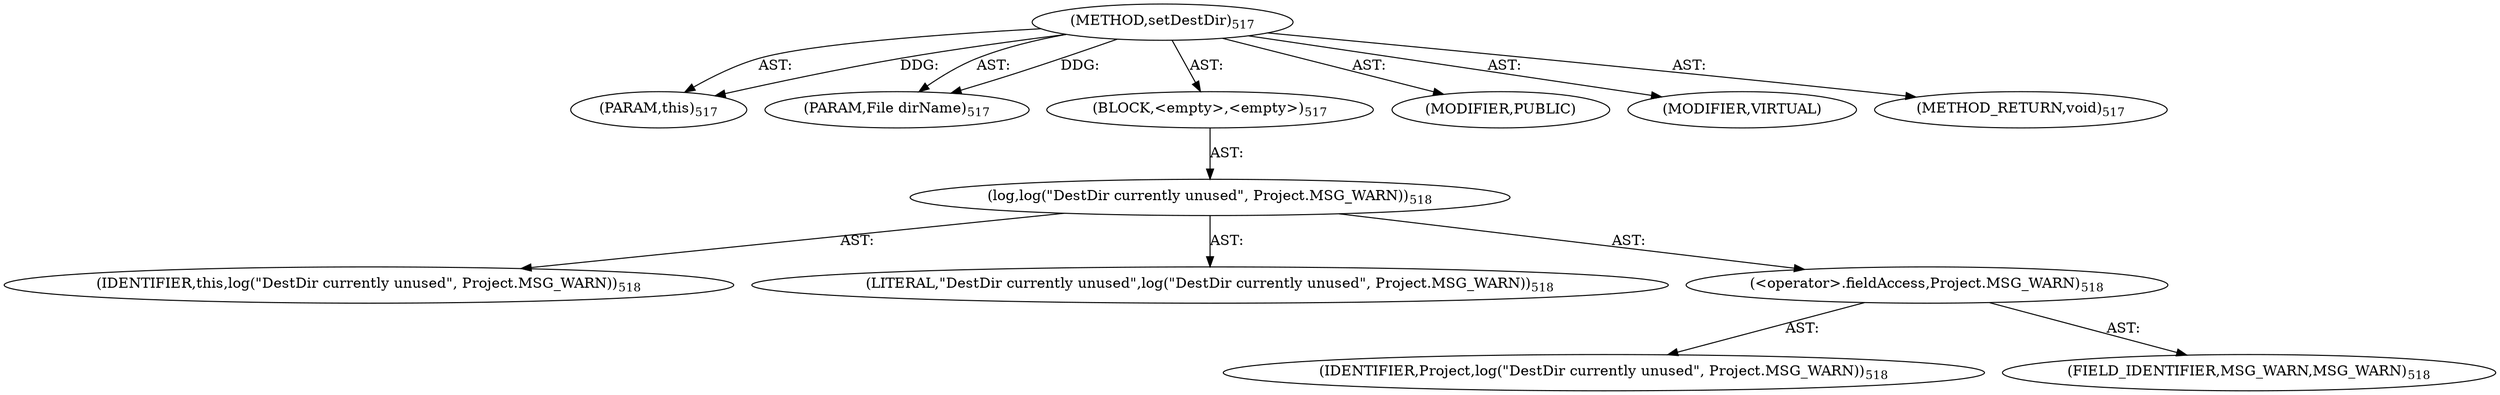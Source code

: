 digraph "setDestDir" {  
"111669149721" [label = <(METHOD,setDestDir)<SUB>517</SUB>> ]
"115964116999" [label = <(PARAM,this)<SUB>517</SUB>> ]
"115964117040" [label = <(PARAM,File dirName)<SUB>517</SUB>> ]
"25769803811" [label = <(BLOCK,&lt;empty&gt;,&lt;empty&gt;)<SUB>517</SUB>> ]
"30064771197" [label = <(log,log(&quot;DestDir currently unused&quot;, Project.MSG_WARN))<SUB>518</SUB>> ]
"68719476743" [label = <(IDENTIFIER,this,log(&quot;DestDir currently unused&quot;, Project.MSG_WARN))<SUB>518</SUB>> ]
"90194313254" [label = <(LITERAL,&quot;DestDir currently unused&quot;,log(&quot;DestDir currently unused&quot;, Project.MSG_WARN))<SUB>518</SUB>> ]
"30064771198" [label = <(&lt;operator&gt;.fieldAccess,Project.MSG_WARN)<SUB>518</SUB>> ]
"68719476852" [label = <(IDENTIFIER,Project,log(&quot;DestDir currently unused&quot;, Project.MSG_WARN))<SUB>518</SUB>> ]
"55834574902" [label = <(FIELD_IDENTIFIER,MSG_WARN,MSG_WARN)<SUB>518</SUB>> ]
"133143986249" [label = <(MODIFIER,PUBLIC)> ]
"133143986250" [label = <(MODIFIER,VIRTUAL)> ]
"128849018905" [label = <(METHOD_RETURN,void)<SUB>517</SUB>> ]
  "111669149721" -> "115964116999"  [ label = "AST: "] 
  "111669149721" -> "115964117040"  [ label = "AST: "] 
  "111669149721" -> "25769803811"  [ label = "AST: "] 
  "111669149721" -> "133143986249"  [ label = "AST: "] 
  "111669149721" -> "133143986250"  [ label = "AST: "] 
  "111669149721" -> "128849018905"  [ label = "AST: "] 
  "25769803811" -> "30064771197"  [ label = "AST: "] 
  "30064771197" -> "68719476743"  [ label = "AST: "] 
  "30064771197" -> "90194313254"  [ label = "AST: "] 
  "30064771197" -> "30064771198"  [ label = "AST: "] 
  "30064771198" -> "68719476852"  [ label = "AST: "] 
  "30064771198" -> "55834574902"  [ label = "AST: "] 
  "111669149721" -> "115964116999"  [ label = "DDG: "] 
  "111669149721" -> "115964117040"  [ label = "DDG: "] 
}
